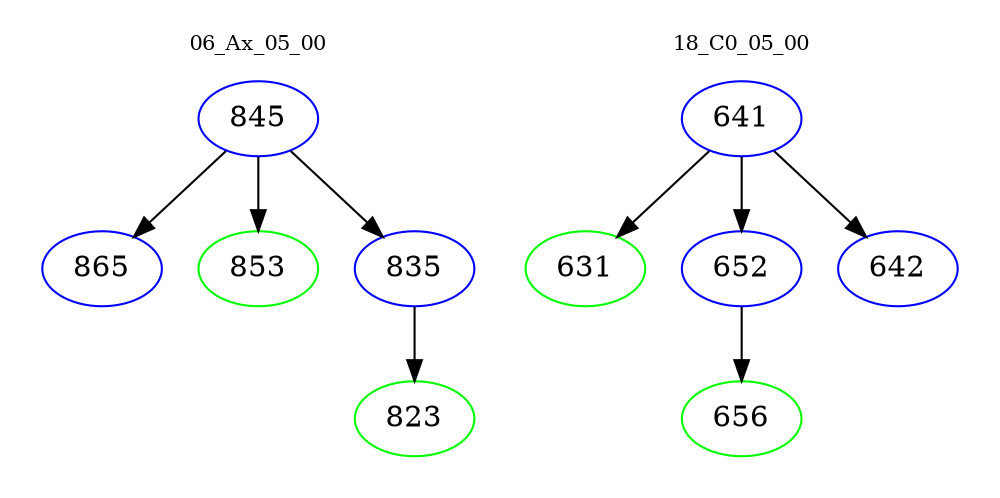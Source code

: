 digraph{
subgraph cluster_0 {
color = white
label = "06_Ax_05_00";
fontsize=10;
T0_845 [label="845", color="blue"]
T0_845 -> T0_865 [color="black"]
T0_865 [label="865", color="blue"]
T0_845 -> T0_853 [color="black"]
T0_853 [label="853", color="green"]
T0_845 -> T0_835 [color="black"]
T0_835 [label="835", color="blue"]
T0_835 -> T0_823 [color="black"]
T0_823 [label="823", color="green"]
}
subgraph cluster_1 {
color = white
label = "18_C0_05_00";
fontsize=10;
T1_641 [label="641", color="blue"]
T1_641 -> T1_631 [color="black"]
T1_631 [label="631", color="green"]
T1_641 -> T1_652 [color="black"]
T1_652 [label="652", color="blue"]
T1_652 -> T1_656 [color="black"]
T1_656 [label="656", color="green"]
T1_641 -> T1_642 [color="black"]
T1_642 [label="642", color="blue"]
}
}
